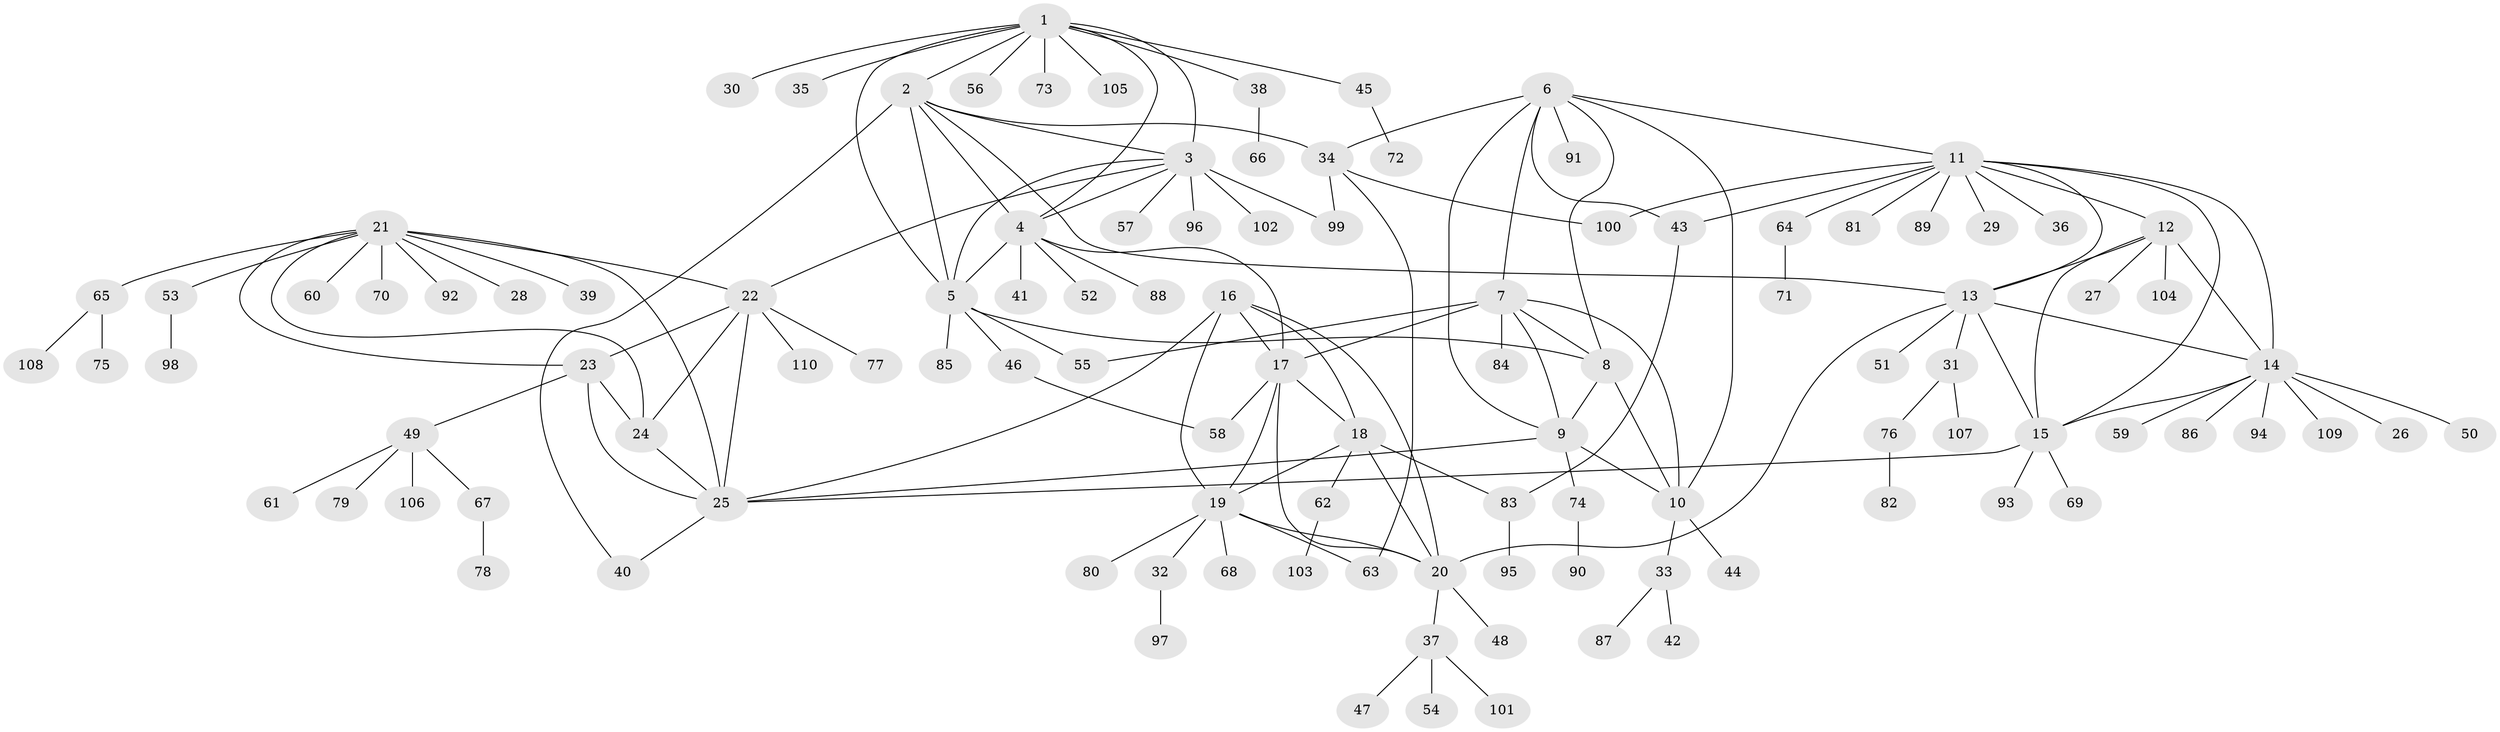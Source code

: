 // Generated by graph-tools (version 1.1) at 2025/11/02/27/25 16:11:30]
// undirected, 110 vertices, 154 edges
graph export_dot {
graph [start="1"]
  node [color=gray90,style=filled];
  1;
  2;
  3;
  4;
  5;
  6;
  7;
  8;
  9;
  10;
  11;
  12;
  13;
  14;
  15;
  16;
  17;
  18;
  19;
  20;
  21;
  22;
  23;
  24;
  25;
  26;
  27;
  28;
  29;
  30;
  31;
  32;
  33;
  34;
  35;
  36;
  37;
  38;
  39;
  40;
  41;
  42;
  43;
  44;
  45;
  46;
  47;
  48;
  49;
  50;
  51;
  52;
  53;
  54;
  55;
  56;
  57;
  58;
  59;
  60;
  61;
  62;
  63;
  64;
  65;
  66;
  67;
  68;
  69;
  70;
  71;
  72;
  73;
  74;
  75;
  76;
  77;
  78;
  79;
  80;
  81;
  82;
  83;
  84;
  85;
  86;
  87;
  88;
  89;
  90;
  91;
  92;
  93;
  94;
  95;
  96;
  97;
  98;
  99;
  100;
  101;
  102;
  103;
  104;
  105;
  106;
  107;
  108;
  109;
  110;
  1 -- 2;
  1 -- 3;
  1 -- 4;
  1 -- 5;
  1 -- 30;
  1 -- 35;
  1 -- 38;
  1 -- 45;
  1 -- 56;
  1 -- 73;
  1 -- 105;
  2 -- 3;
  2 -- 4;
  2 -- 5;
  2 -- 13;
  2 -- 34;
  2 -- 40;
  3 -- 4;
  3 -- 5;
  3 -- 22;
  3 -- 57;
  3 -- 96;
  3 -- 99;
  3 -- 102;
  4 -- 5;
  4 -- 17;
  4 -- 41;
  4 -- 52;
  4 -- 88;
  5 -- 8;
  5 -- 46;
  5 -- 55;
  5 -- 85;
  6 -- 7;
  6 -- 8;
  6 -- 9;
  6 -- 10;
  6 -- 11;
  6 -- 34;
  6 -- 43;
  6 -- 91;
  7 -- 8;
  7 -- 9;
  7 -- 10;
  7 -- 17;
  7 -- 55;
  7 -- 84;
  8 -- 9;
  8 -- 10;
  9 -- 10;
  9 -- 25;
  9 -- 74;
  10 -- 33;
  10 -- 44;
  11 -- 12;
  11 -- 13;
  11 -- 14;
  11 -- 15;
  11 -- 29;
  11 -- 36;
  11 -- 43;
  11 -- 64;
  11 -- 81;
  11 -- 89;
  11 -- 100;
  12 -- 13;
  12 -- 14;
  12 -- 15;
  12 -- 27;
  12 -- 104;
  13 -- 14;
  13 -- 15;
  13 -- 20;
  13 -- 31;
  13 -- 51;
  14 -- 15;
  14 -- 26;
  14 -- 50;
  14 -- 59;
  14 -- 86;
  14 -- 94;
  14 -- 109;
  15 -- 25;
  15 -- 69;
  15 -- 93;
  16 -- 17;
  16 -- 18;
  16 -- 19;
  16 -- 20;
  16 -- 25;
  17 -- 18;
  17 -- 19;
  17 -- 20;
  17 -- 58;
  18 -- 19;
  18 -- 20;
  18 -- 62;
  18 -- 83;
  19 -- 20;
  19 -- 32;
  19 -- 63;
  19 -- 68;
  19 -- 80;
  20 -- 37;
  20 -- 48;
  21 -- 22;
  21 -- 23;
  21 -- 24;
  21 -- 25;
  21 -- 28;
  21 -- 39;
  21 -- 53;
  21 -- 60;
  21 -- 65;
  21 -- 70;
  21 -- 92;
  22 -- 23;
  22 -- 24;
  22 -- 25;
  22 -- 77;
  22 -- 110;
  23 -- 24;
  23 -- 25;
  23 -- 49;
  24 -- 25;
  25 -- 40;
  31 -- 76;
  31 -- 107;
  32 -- 97;
  33 -- 42;
  33 -- 87;
  34 -- 63;
  34 -- 99;
  34 -- 100;
  37 -- 47;
  37 -- 54;
  37 -- 101;
  38 -- 66;
  43 -- 83;
  45 -- 72;
  46 -- 58;
  49 -- 61;
  49 -- 67;
  49 -- 79;
  49 -- 106;
  53 -- 98;
  62 -- 103;
  64 -- 71;
  65 -- 75;
  65 -- 108;
  67 -- 78;
  74 -- 90;
  76 -- 82;
  83 -- 95;
}
